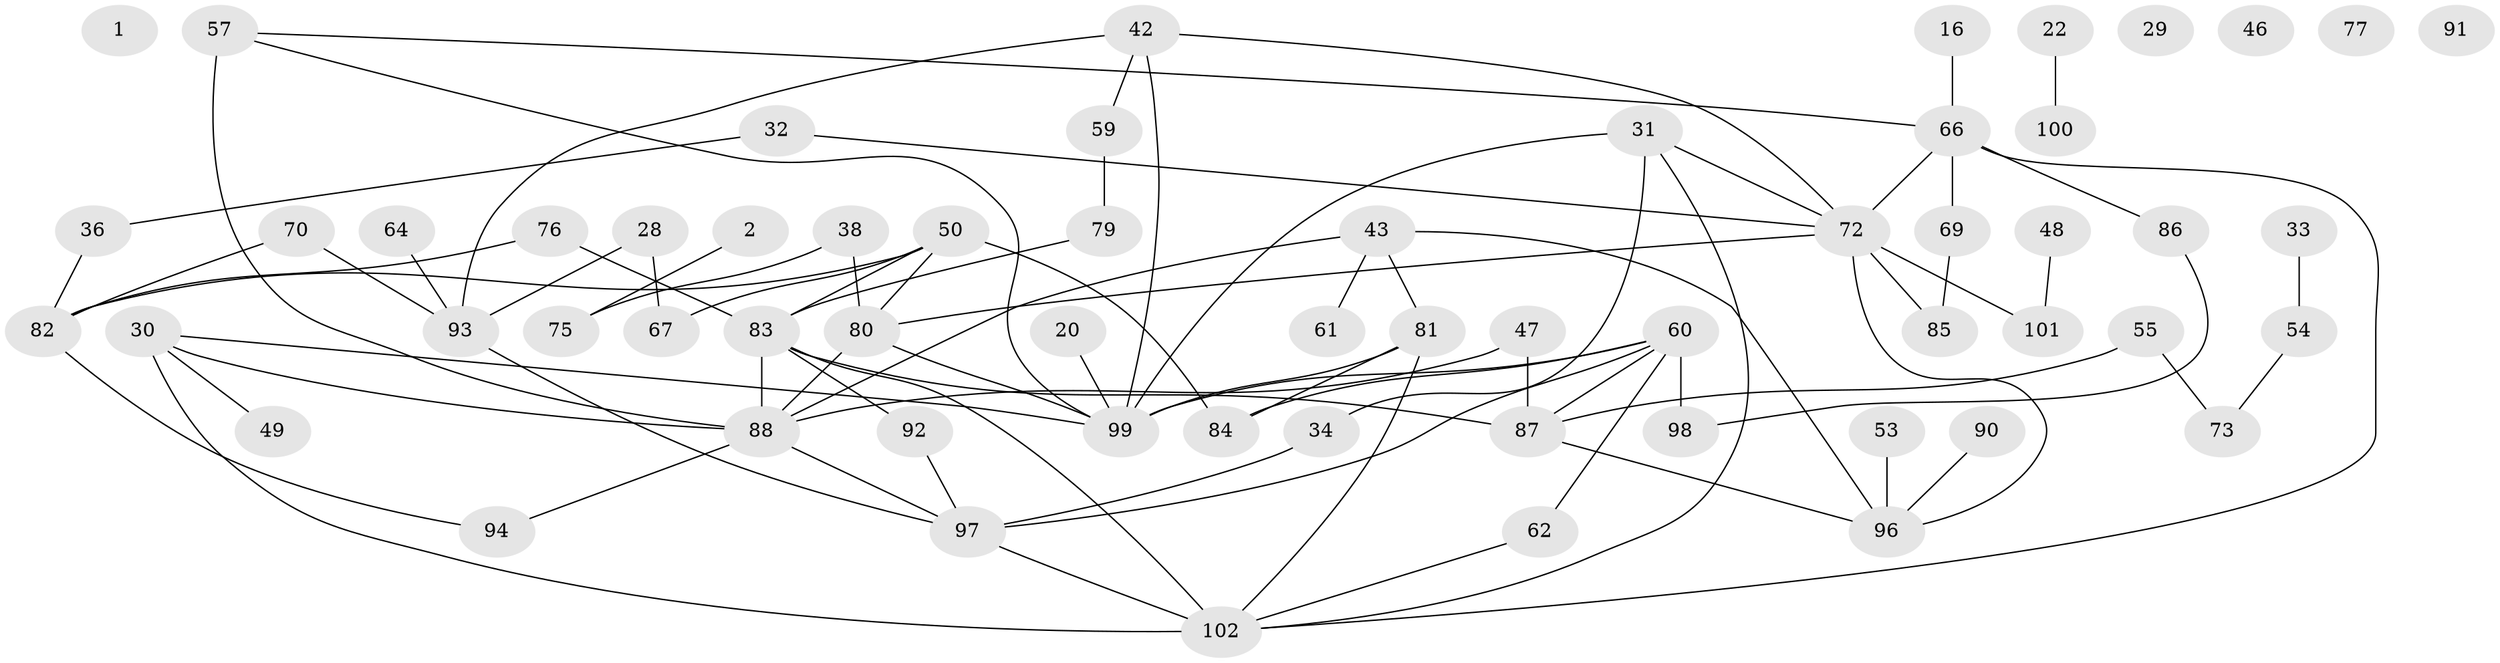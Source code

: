 // original degree distribution, {0: 0.049019607843137254, 1: 0.16666666666666666, 2: 0.3235294117647059, 4: 0.1568627450980392, 5: 0.058823529411764705, 3: 0.18627450980392157, 6: 0.058823529411764705}
// Generated by graph-tools (version 1.1) at 2025/42/03/04/25 21:42:19]
// undirected, 61 vertices, 85 edges
graph export_dot {
graph [start="1"]
  node [color=gray90,style=filled];
  1;
  2;
  16;
  20;
  22;
  28;
  29;
  30;
  31 [super="+12+5"];
  32;
  33;
  34;
  36;
  38;
  42;
  43;
  46;
  47;
  48;
  49;
  50 [super="+21"];
  53;
  54;
  55;
  57 [super="+14"];
  59;
  60 [super="+41"];
  61;
  62;
  64;
  66 [super="+26+58"];
  67;
  69;
  70;
  72 [super="+25"];
  73 [super="+15"];
  75;
  76;
  77;
  79;
  80 [super="+24+44"];
  81 [super="+27+71"];
  82 [super="+37+52"];
  83 [super="+68+65"];
  84 [super="+51"];
  85;
  86;
  87 [super="+40"];
  88 [super="+56+35"];
  90;
  91;
  92;
  93 [super="+7"];
  94;
  96;
  97 [super="+8+89+78"];
  98;
  99 [super="+95"];
  100;
  101;
  102 [super="+11+13+19"];
  2 -- 75;
  16 -- 66;
  20 -- 99;
  22 -- 100;
  28 -- 67;
  28 -- 93;
  30 -- 49;
  30 -- 99;
  30 -- 88;
  30 -- 102;
  31 -- 34;
  31 -- 72;
  31 -- 99;
  31 -- 102;
  32 -- 36;
  32 -- 72;
  33 -- 54;
  34 -- 97;
  36 -- 82;
  38 -- 75;
  38 -- 80;
  42 -- 59;
  42 -- 72;
  42 -- 93;
  42 -- 99;
  43 -- 61;
  43 -- 96;
  43 -- 88;
  43 -- 81;
  47 -- 87;
  47 -- 88;
  48 -- 101;
  50 -- 67;
  50 -- 80;
  50 -- 84;
  50 -- 82;
  50 -- 83;
  53 -- 96;
  54 -- 73;
  55 -- 73;
  55 -- 87;
  57 -- 88 [weight=3];
  57 -- 99;
  57 -- 66;
  59 -- 79;
  60 -- 84 [weight=2];
  60 -- 98;
  60 -- 99;
  60 -- 97 [weight=2];
  60 -- 62;
  60 -- 87;
  62 -- 102;
  64 -- 93;
  66 -- 69;
  66 -- 102;
  66 -- 86;
  66 -- 72;
  69 -- 85;
  70 -- 93;
  70 -- 82;
  72 -- 101;
  72 -- 80 [weight=2];
  72 -- 96;
  72 -- 85;
  76 -- 82;
  76 -- 83;
  79 -- 83;
  80 -- 88 [weight=2];
  80 -- 99;
  81 -- 99;
  81 -- 102 [weight=2];
  81 -- 84;
  82 -- 94;
  83 -- 102 [weight=2];
  83 -- 88;
  83 -- 92;
  83 -- 87;
  86 -- 98;
  87 -- 96;
  88 -- 94;
  88 -- 97;
  90 -- 96;
  92 -- 97;
  93 -- 97;
  97 -- 102 [weight=2];
}
